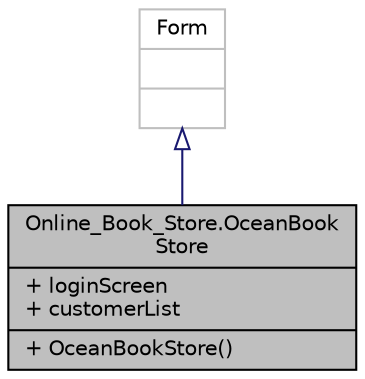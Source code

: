 digraph "Online_Book_Store.OceanBookStore"
{
 // LATEX_PDF_SIZE
  edge [fontname="Helvetica",fontsize="10",labelfontname="Helvetica",labelfontsize="10"];
  node [fontname="Helvetica",fontsize="10",shape=record];
  Node1 [label="{Online_Book_Store.OceanBook\lStore\n|+ loginScreen\l+ customerList\l|+ OceanBookStore()\l}",height=0.2,width=0.4,color="black", fillcolor="grey75", style="filled", fontcolor="black",tooltip="This file includes login password operations."];
  Node2 -> Node1 [dir="back",color="midnightblue",fontsize="10",style="solid",arrowtail="onormal",fontname="Helvetica"];
  Node2 [label="{Form\n||}",height=0.2,width=0.4,color="grey75", fillcolor="white", style="filled",tooltip=" "];
}
